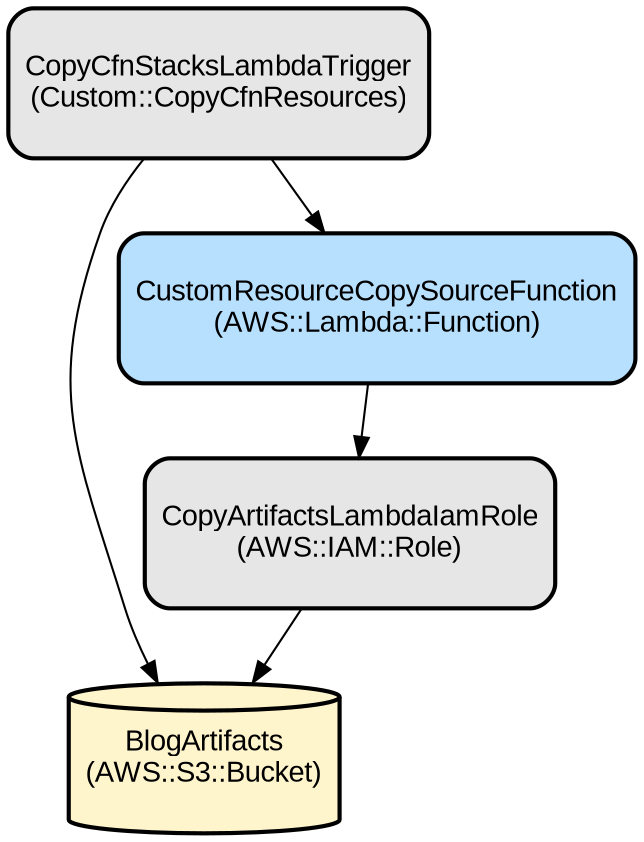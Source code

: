 digraph INFRA {
  node [ color = "black", fillcolor = "#E6E6E6", height =1, style = "filled,bold,rounded", fontname = "Arial" ];
  "BlogArtifacts" [ label = "BlogArtifacts
(AWS::S3::Bucket)", shape =cylinder, fillcolor = "#FFF5CD" ];
  "CopyArtifactsLambdaIamRole" [ label = "CopyArtifactsLambdaIamRole
(AWS::IAM::Role)", shape =rectangle ];
  "CustomResourceCopySourceFunction" [ label = "CustomResourceCopySourceFunction
(AWS::Lambda::Function)", shape =rectangle, fillcolor = "#B7E0FF" ];
  "CopyCfnStacksLambdaTrigger" [ label = "CopyCfnStacksLambdaTrigger
(Custom::CopyCfnResources)", shape =rectangle ];
  "CopyArtifactsLambdaIamRole" -> "BlogArtifacts";
  "CustomResourceCopySourceFunction" -> "CopyArtifactsLambdaIamRole";
  "CopyCfnStacksLambdaTrigger" -> "CustomResourceCopySourceFunction";
  "CopyCfnStacksLambdaTrigger" -> "BlogArtifacts";
}
